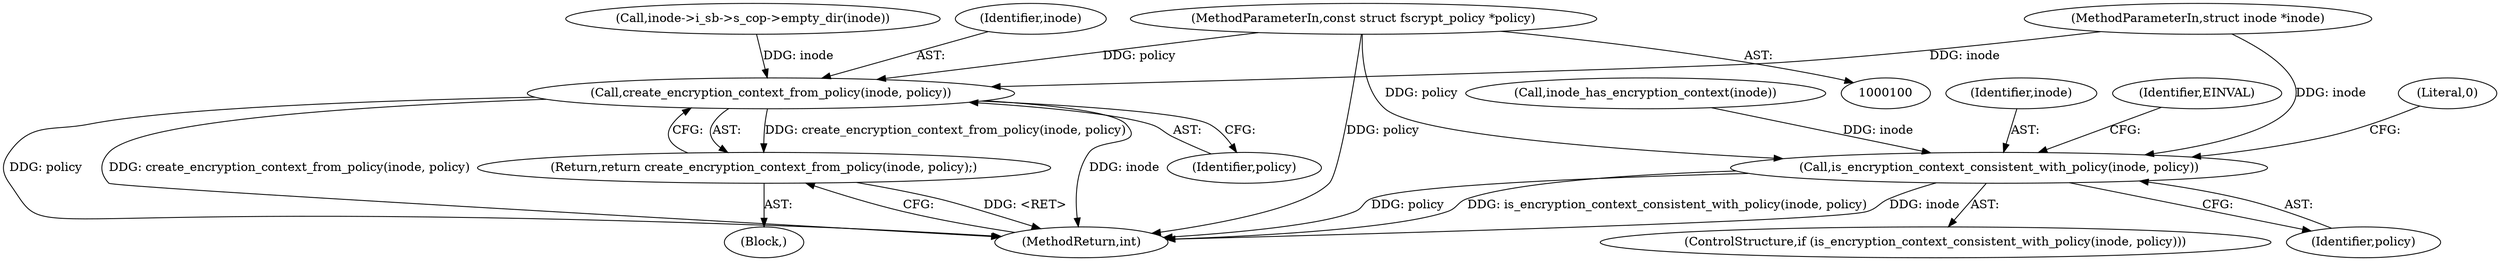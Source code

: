 digraph "0_linux_163ae1c6ad6299b19e22b4a35d5ab24a89791a98@pointer" {
"1000102" [label="(MethodParameterIn,const struct fscrypt_policy *policy)"];
"1000145" [label="(Call,create_encryption_context_from_policy(inode, policy))"];
"1000144" [label="(Return,return create_encryption_context_from_policy(inode, policy);)"];
"1000149" [label="(Call,is_encryption_context_consistent_with_policy(inode, policy))"];
"1000150" [label="(Identifier,inode)"];
"1000156" [label="(Identifier,EINVAL)"];
"1000145" [label="(Call,create_encryption_context_from_policy(inode, policy))"];
"1000102" [label="(MethodParameterIn,const struct fscrypt_policy *policy)"];
"1000148" [label="(ControlStructure,if (is_encryption_context_consistent_with_policy(inode, policy)))"];
"1000146" [label="(Identifier,inode)"];
"1000153" [label="(Literal,0)"];
"1000157" [label="(MethodReturn,int)"];
"1000151" [label="(Identifier,policy)"];
"1000139" [label="(Call,inode->i_sb->s_cop->empty_dir(inode))"];
"1000124" [label="(Block,)"];
"1000149" [label="(Call,is_encryption_context_consistent_with_policy(inode, policy))"];
"1000122" [label="(Call,inode_has_encryption_context(inode))"];
"1000147" [label="(Identifier,policy)"];
"1000101" [label="(MethodParameterIn,struct inode *inode)"];
"1000144" [label="(Return,return create_encryption_context_from_policy(inode, policy);)"];
"1000102" -> "1000100"  [label="AST: "];
"1000102" -> "1000157"  [label="DDG: policy"];
"1000102" -> "1000145"  [label="DDG: policy"];
"1000102" -> "1000149"  [label="DDG: policy"];
"1000145" -> "1000144"  [label="AST: "];
"1000145" -> "1000147"  [label="CFG: "];
"1000146" -> "1000145"  [label="AST: "];
"1000147" -> "1000145"  [label="AST: "];
"1000144" -> "1000145"  [label="CFG: "];
"1000145" -> "1000157"  [label="DDG: inode"];
"1000145" -> "1000157"  [label="DDG: policy"];
"1000145" -> "1000157"  [label="DDG: create_encryption_context_from_policy(inode, policy)"];
"1000145" -> "1000144"  [label="DDG: create_encryption_context_from_policy(inode, policy)"];
"1000139" -> "1000145"  [label="DDG: inode"];
"1000101" -> "1000145"  [label="DDG: inode"];
"1000144" -> "1000124"  [label="AST: "];
"1000157" -> "1000144"  [label="CFG: "];
"1000144" -> "1000157"  [label="DDG: <RET>"];
"1000149" -> "1000148"  [label="AST: "];
"1000149" -> "1000151"  [label="CFG: "];
"1000150" -> "1000149"  [label="AST: "];
"1000151" -> "1000149"  [label="AST: "];
"1000153" -> "1000149"  [label="CFG: "];
"1000156" -> "1000149"  [label="CFG: "];
"1000149" -> "1000157"  [label="DDG: is_encryption_context_consistent_with_policy(inode, policy)"];
"1000149" -> "1000157"  [label="DDG: inode"];
"1000149" -> "1000157"  [label="DDG: policy"];
"1000122" -> "1000149"  [label="DDG: inode"];
"1000101" -> "1000149"  [label="DDG: inode"];
}
